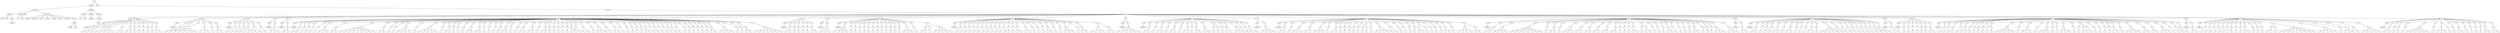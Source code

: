 digraph Tree {
	"t0" [label = "TEI"];
	"t1" [label = "teiHeader"];
	"t2" [label = "fileDesc"];
	"t3" [label = "titleStmt"];
	"t4" [label = "title"];
	"t5" [label = "title"];
	"t6" [label = "author"];
	"t7" [label = "surname"];
	"t8" [label = "publicationStmt"];
	"t9" [label = "p"];
	"t10" [label = "idno"];
	"t11" [label = "sourceDesc"];
	"t12" [label = "genre"];
	"t13" [label = "inspiration"];
	"t14" [label = "type"];
	"t15" [label = "structure"];
	"t16" [label = "periode"];
	"t17" [label = "taille"];
	"t18" [label = "permalien"];
	"t19" [label = "sources"];
	"t20" [label = "source"];
	"t21" [label = "author"];
	"t22" [label = "text"];
	"t23" [label = "profileDesc"];
	"t24" [label = "creation"];
	"t25" [label = "date"];
	"t26" [label = "date"];
	"t27" [label = "langUsage"];
	"t28" [label = "language"];
	"t29" [label = "textClass"];
	"t30" [label = "keywords"];
	"t31" [label = "term"];
	"t32" [label = "text"];
	"t33" [label = "body"];
	"t34" [label = "div1"];
	"t35" [label = "head"];
	"t36" [label = "div2"];
	"t37" [label = "head"];
	"t38" [label = "listPerson"];
	"t39" [label = "sp"];
	"t40" [label = "p"];
	"t41" [label = "s"];
	"t42" [label = "sp"];
	"t43" [label = "p"];
	"t44" [label = "s"];
	"t45" [label = "s"];
	"t46" [label = "sp"];
	"t47" [label = "p"];
	"t48" [label = "s"];
	"t49" [label = "sp"];
	"t50" [label = "p"];
	"t51" [label = "s"];
	"t52" [label = "s"];
	"t53" [label = "s"];
	"t54" [label = "s"];
	"t55" [label = "sp"];
	"t56" [label = "p"];
	"t57" [label = "s"];
	"t58" [label = "s"];
	"t59" [label = "sp"];
	"t60" [label = "p"];
	"t61" [label = "s"];
	"t62" [label = "s"];
	"t63" [label = "sp"];
	"t64" [label = "p"];
	"t65" [label = "s"];
	"t66" [label = "sp"];
	"t67" [label = "p"];
	"t68" [label = "s"];
	"t69" [label = "sp"];
	"t70" [label = "p"];
	"t71" [label = "s"];
	"t72" [label = "sp"];
	"t73" [label = "p"];
	"t74" [label = "s"];
	"t75" [label = "sp"];
	"t76" [label = "p"];
	"t77" [label = "s"];
	"t78" [label = "sp"];
	"t79" [label = "p"];
	"t80" [label = "s"];
	"t81" [label = "s"];
	"t82" [label = "div2"];
	"t83" [label = "head"];
	"t84" [label = "listPerson"];
	"t85" [label = "sp"];
	"t86" [label = "p"];
	"t87" [label = "s"];
	"t88" [label = "sp"];
	"t89" [label = "p"];
	"t90" [label = "s"];
	"t91" [label = "sp"];
	"t92" [label = "p"];
	"t93" [label = "s"];
	"t94" [label = "s"];
	"t95" [label = "s"];
	"t96" [label = "s"];
	"t97" [label = "s"];
	"t98" [label = "s"];
	"t99" [label = "sp"];
	"t100" [label = "p"];
	"t101" [label = "s"];
	"t102" [label = "s"];
	"t103" [label = "s"];
	"t104" [label = "sp"];
	"t105" [label = "p"];
	"t106" [label = "s"];
	"t107" [label = "sp"];
	"t108" [label = "p"];
	"t109" [label = "s"];
	"t110" [label = "s"];
	"t111" [label = "div2"];
	"t112" [label = "head"];
	"t113" [label = "listPerson"];
	"t114" [label = "sp"];
	"t115" [label = "p"];
	"t116" [label = "s"];
	"t117" [label = "sp"];
	"t118" [label = "p"];
	"t119" [label = "s"];
	"t120" [label = "sp"];
	"t121" [label = "p"];
	"t122" [label = "s"];
	"t123" [label = "sp"];
	"t124" [label = "p"];
	"t125" [label = "s"];
	"t126" [label = "s"];
	"t127" [label = "s"];
	"t128" [label = "s"];
	"t129" [label = "s"];
	"t130" [label = "sp"];
	"t131" [label = "p"];
	"t132" [label = "s"];
	"t133" [label = "sp"];
	"t134" [label = "p"];
	"t135" [label = "s"];
	"t136" [label = "div2"];
	"t137" [label = "head"];
	"t138" [label = "listPerson"];
	"t139" [label = "sp"];
	"t140" [label = "p"];
	"t141" [label = "s"];
	"t142" [label = "s"];
	"t143" [label = "s"];
	"t144" [label = "div2"];
	"t145" [label = "head"];
	"t146" [label = "listPerson"];
	"t147" [label = "sp"];
	"t148" [label = "p"];
	"t149" [label = "s"];
	"t150" [label = "s"];
	"t151" [label = "div2"];
	"t152" [label = "head"];
	"t153" [label = "listPerson"];
	"t154" [label = "sp"];
	"t155" [label = "p"];
	"t156" [label = "s"];
	"t157" [label = "s"];
	"t158" [label = "sp"];
	"t159" [label = "p"];
	"t160" [label = "s"];
	"t161" [label = "sp"];
	"t162" [label = "p"];
	"t163" [label = "s"];
	"t164" [label = "sp"];
	"t165" [label = "p"];
	"t166" [label = "s"];
	"t167" [label = "sp"];
	"t168" [label = "p"];
	"t169" [label = "s"];
	"t170" [label = "sp"];
	"t171" [label = "p"];
	"t172" [label = "s"];
	"t173" [label = "s"];
	"t174" [label = "s"];
	"t175" [label = "sp"];
	"t176" [label = "p"];
	"t177" [label = "s"];
	"t178" [label = "s"];
	"t179" [label = "sp"];
	"t180" [label = "p"];
	"t181" [label = "s"];
	"t182" [label = "s"];
	"t183" [label = "s"];
	"t184" [label = "s"];
	"t185" [label = "s"];
	"t186" [label = "s"];
	"t187" [label = "s"];
	"t188" [label = "s"];
	"t189" [label = "s"];
	"t190" [label = "sp"];
	"t191" [label = "p"];
	"t192" [label = "s"];
	"t193" [label = "s"];
	"t194" [label = "sp"];
	"t195" [label = "p"];
	"t196" [label = "s"];
	"t197" [label = "sp"];
	"t198" [label = "p"];
	"t199" [label = "s"];
	"t200" [label = "sp"];
	"t201" [label = "p"];
	"t202" [label = "s"];
	"t203" [label = "s"];
	"t204" [label = "s"];
	"t205" [label = "s"];
	"t206" [label = "sp"];
	"t207" [label = "p"];
	"t208" [label = "s"];
	"t209" [label = "sp"];
	"t210" [label = "p"];
	"t211" [label = "s"];
	"t212" [label = "s"];
	"t213" [label = "s"];
	"t214" [label = "s"];
	"t215" [label = "s"];
	"t216" [label = "sp"];
	"t217" [label = "p"];
	"t218" [label = "s"];
	"t219" [label = "sp"];
	"t220" [label = "p"];
	"t221" [label = "s"];
	"t222" [label = "s"];
	"t223" [label = "sp"];
	"t224" [label = "p"];
	"t225" [label = "s"];
	"t226" [label = "sp"];
	"t227" [label = "p"];
	"t228" [label = "s"];
	"t229" [label = "sp"];
	"t230" [label = "p"];
	"t231" [label = "s"];
	"t232" [label = "sp"];
	"t233" [label = "p"];
	"t234" [label = "s"];
	"t235" [label = "s"];
	"t236" [label = "sp"];
	"t237" [label = "p"];
	"t238" [label = "s"];
	"t239" [label = "s"];
	"t240" [label = "sp"];
	"t241" [label = "p"];
	"t242" [label = "s"];
	"t243" [label = "sp"];
	"t244" [label = "p"];
	"t245" [label = "s"];
	"t246" [label = "sp"];
	"t247" [label = "p"];
	"t248" [label = "s"];
	"t249" [label = "sp"];
	"t250" [label = "p"];
	"t251" [label = "s"];
	"t252" [label = "sp"];
	"t253" [label = "p"];
	"t254" [label = "s"];
	"t255" [label = "s"];
	"t256" [label = "sp"];
	"t257" [label = "p"];
	"t258" [label = "s"];
	"t259" [label = "sp"];
	"t260" [label = "p"];
	"t261" [label = "s"];
	"t262" [label = "sp"];
	"t263" [label = "p"];
	"t264" [label = "s"];
	"t265" [label = "s"];
	"t266" [label = "sp"];
	"t267" [label = "p"];
	"t268" [label = "s"];
	"t269" [label = "s"];
	"t270" [label = "sp"];
	"t271" [label = "p"];
	"t272" [label = "s"];
	"t273" [label = "sp"];
	"t274" [label = "p"];
	"t275" [label = "s"];
	"t276" [label = "s"];
	"t277" [label = "sp"];
	"t278" [label = "p"];
	"t279" [label = "s"];
	"t280" [label = "sp"];
	"t281" [label = "p"];
	"t282" [label = "s"];
	"t283" [label = "sp"];
	"t284" [label = "p"];
	"t285" [label = "s"];
	"t286" [label = "sp"];
	"t287" [label = "p"];
	"t288" [label = "s"];
	"t289" [label = "sp"];
	"t290" [label = "p"];
	"t291" [label = "s"];
	"t292" [label = "sp"];
	"t293" [label = "p"];
	"t294" [label = "s"];
	"t295" [label = "s"];
	"t296" [label = "s"];
	"t297" [label = "sp"];
	"t298" [label = "p"];
	"t299" [label = "s"];
	"t300" [label = "sp"];
	"t301" [label = "p"];
	"t302" [label = "s"];
	"t303" [label = "sp"];
	"t304" [label = "p"];
	"t305" [label = "s"];
	"t306" [label = "sp"];
	"t307" [label = "p"];
	"t308" [label = "s"];
	"t309" [label = "s"];
	"t310" [label = "s"];
	"t311" [label = "sp"];
	"t312" [label = "p"];
	"t313" [label = "s"];
	"t314" [label = "sp"];
	"t315" [label = "p"];
	"t316" [label = "s"];
	"t317" [label = "s"];
	"t318" [label = "sp"];
	"t319" [label = "p"];
	"t320" [label = "s"];
	"t321" [label = "sp"];
	"t322" [label = "p"];
	"t323" [label = "s"];
	"t324" [label = "sp"];
	"t325" [label = "p"];
	"t326" [label = "s"];
	"t327" [label = "sp"];
	"t328" [label = "p"];
	"t329" [label = "s"];
	"t330" [label = "sp"];
	"t331" [label = "p"];
	"t332" [label = "s"];
	"t333" [label = "sp"];
	"t334" [label = "p"];
	"t335" [label = "s"];
	"t336" [label = "s"];
	"t337" [label = "sp"];
	"t338" [label = "p"];
	"t339" [label = "s"];
	"t340" [label = "sp"];
	"t341" [label = "p"];
	"t342" [label = "s"];
	"t343" [label = "sp"];
	"t344" [label = "p"];
	"t345" [label = "s"];
	"t346" [label = "sp"];
	"t347" [label = "p"];
	"t348" [label = "s"];
	"t349" [label = "sp"];
	"t350" [label = "p"];
	"t351" [label = "s"];
	"t352" [label = "sp"];
	"t353" [label = "p"];
	"t354" [label = "s"];
	"t355" [label = "sp"];
	"t356" [label = "p"];
	"t357" [label = "s"];
	"t358" [label = "sp"];
	"t359" [label = "p"];
	"t360" [label = "s"];
	"t361" [label = "sp"];
	"t362" [label = "p"];
	"t363" [label = "s"];
	"t364" [label = "sp"];
	"t365" [label = "p"];
	"t366" [label = "s"];
	"t367" [label = "sp"];
	"t368" [label = "p"];
	"t369" [label = "s"];
	"t370" [label = "sp"];
	"t371" [label = "p"];
	"t372" [label = "s"];
	"t373" [label = "sp"];
	"t374" [label = "p"];
	"t375" [label = "s"];
	"t376" [label = "sp"];
	"t377" [label = "p"];
	"t378" [label = "s"];
	"t379" [label = "s"];
	"t380" [label = "sp"];
	"t381" [label = "p"];
	"t382" [label = "s"];
	"t383" [label = "s"];
	"t384" [label = "s"];
	"t385" [label = "s"];
	"t386" [label = "sp"];
	"t387" [label = "p"];
	"t388" [label = "s"];
	"t389" [label = "sp"];
	"t390" [label = "p"];
	"t391" [label = "s"];
	"t392" [label = "sp"];
	"t393" [label = "p"];
	"t394" [label = "s"];
	"t395" [label = "s"];
	"t396" [label = "sp"];
	"t397" [label = "p"];
	"t398" [label = "s"];
	"t399" [label = "s"];
	"t400" [label = "s"];
	"t401" [label = "s"];
	"t402" [label = "s"];
	"t403" [label = "s"];
	"t404" [label = "s"];
	"t405" [label = "div2"];
	"t406" [label = "head"];
	"t407" [label = "listPerson"];
	"t408" [label = "sp"];
	"t409" [label = "p"];
	"t410" [label = "s"];
	"t411" [label = "s"];
	"t412" [label = "sp"];
	"t413" [label = "p"];
	"t414" [label = "s"];
	"t415" [label = "sp"];
	"t416" [label = "p"];
	"t417" [label = "s"];
	"t418" [label = "sp"];
	"t419" [label = "p"];
	"t420" [label = "s"];
	"t421" [label = "sp"];
	"t422" [label = "p"];
	"t423" [label = "s"];
	"t424" [label = "sp"];
	"t425" [label = "p"];
	"t426" [label = "s"];
	"t427" [label = "s"];
	"t428" [label = "div2"];
	"t429" [label = "head"];
	"t430" [label = "listPerson"];
	"t431" [label = "sp"];
	"t432" [label = "p"];
	"t433" [label = "s"];
	"t434" [label = "s"];
	"t435" [label = "s"];
	"t436" [label = "div2"];
	"t437" [label = "head"];
	"t438" [label = "listPerson"];
	"t439" [label = "sp"];
	"t440" [label = "p"];
	"t441" [label = "s"];
	"t442" [label = "s"];
	"t443" [label = "s"];
	"t444" [label = "s"];
	"t445" [label = "sp"];
	"t446" [label = "p"];
	"t447" [label = "s"];
	"t448" [label = "sp"];
	"t449" [label = "p"];
	"t450" [label = "s"];
	"t451" [label = "sp"];
	"t452" [label = "p"];
	"t453" [label = "s"];
	"t454" [label = "sp"];
	"t455" [label = "p"];
	"t456" [label = "s"];
	"t457" [label = "sp"];
	"t458" [label = "p"];
	"t459" [label = "s"];
	"t460" [label = "sp"];
	"t461" [label = "p"];
	"t462" [label = "s"];
	"t463" [label = "sp"];
	"t464" [label = "p"];
	"t465" [label = "s"];
	"t466" [label = "sp"];
	"t467" [label = "p"];
	"t468" [label = "s"];
	"t469" [label = "sp"];
	"t470" [label = "p"];
	"t471" [label = "s"];
	"t472" [label = "sp"];
	"t473" [label = "p"];
	"t474" [label = "s"];
	"t475" [label = "sp"];
	"t476" [label = "p"];
	"t477" [label = "s"];
	"t478" [label = "sp"];
	"t479" [label = "p"];
	"t480" [label = "s"];
	"t481" [label = "sp"];
	"t482" [label = "p"];
	"t483" [label = "s"];
	"t484" [label = "s"];
	"t485" [label = "s"];
	"t486" [label = "sp"];
	"t487" [label = "p"];
	"t488" [label = "s"];
	"t489" [label = "sp"];
	"t490" [label = "p"];
	"t491" [label = "s"];
	"t492" [label = "s"];
	"t493" [label = "p"];
	"t494" [label = "s"];
	"t495" [label = "p"];
	"t496" [label = "s"];
	"t497" [label = "s"];
	"t498" [label = "s"];
	"t499" [label = "s"];
	"t500" [label = "s"];
	"t501" [label = "div2"];
	"t502" [label = "head"];
	"t503" [label = "listPerson"];
	"t504" [label = "sp"];
	"t505" [label = "p"];
	"t506" [label = "s"];
	"t507" [label = "sp"];
	"t508" [label = "p"];
	"t509" [label = "s"];
	"t510" [label = "sp"];
	"t511" [label = "p"];
	"t512" [label = "s"];
	"t513" [label = "sp"];
	"t514" [label = "p"];
	"t515" [label = "s"];
	"t516" [label = "sp"];
	"t517" [label = "p"];
	"t518" [label = "s"];
	"t519" [label = "sp"];
	"t520" [label = "p"];
	"t521" [label = "s"];
	"t522" [label = "sp"];
	"t523" [label = "p"];
	"t524" [label = "s"];
	"t525" [label = "sp"];
	"t526" [label = "p"];
	"t527" [label = "s"];
	"t528" [label = "sp"];
	"t529" [label = "p"];
	"t530" [label = "s"];
	"t531" [label = "sp"];
	"t532" [label = "p"];
	"t533" [label = "s"];
	"t534" [label = "sp"];
	"t535" [label = "p"];
	"t536" [label = "s"];
	"t537" [label = "sp"];
	"t538" [label = "p"];
	"t539" [label = "s"];
	"t540" [label = "s"];
	"t541" [label = "sp"];
	"t542" [label = "p"];
	"t543" [label = "s"];
	"t544" [label = "sp"];
	"t545" [label = "p"];
	"t546" [label = "s"];
	"t547" [label = "s"];
	"t548" [label = "sp"];
	"t549" [label = "p"];
	"t550" [label = "s"];
	"t551" [label = "s"];
	"t552" [label = "sp"];
	"t553" [label = "p"];
	"t554" [label = "s"];
	"t555" [label = "sp"];
	"t556" [label = "p"];
	"t557" [label = "s"];
	"t558" [label = "sp"];
	"t559" [label = "p"];
	"t560" [label = "s"];
	"t561" [label = "sp"];
	"t562" [label = "p"];
	"t563" [label = "s"];
	"t564" [label = "s"];
	"t565" [label = "sp"];
	"t566" [label = "p"];
	"t567" [label = "s"];
	"t568" [label = "sp"];
	"t569" [label = "p"];
	"t570" [label = "s"];
	"t571" [label = "sp"];
	"t572" [label = "p"];
	"t573" [label = "s"];
	"t574" [label = "s"];
	"t575" [label = "s"];
	"t576" [label = "sp"];
	"t577" [label = "p"];
	"t578" [label = "s"];
	"t579" [label = "sp"];
	"t580" [label = "p"];
	"t581" [label = "s"];
	"t582" [label = "s"];
	"t583" [label = "sp"];
	"t584" [label = "p"];
	"t585" [label = "s"];
	"t586" [label = "s"];
	"t587" [label = "s"];
	"t588" [label = "s"];
	"t589" [label = "p"];
	"t590" [label = "s"];
	"t591" [label = "s"];
	"t592" [label = "div2"];
	"t593" [label = "head"];
	"t594" [label = "listPerson"];
	"t595" [label = "sp"];
	"t596" [label = "p"];
	"t597" [label = "s"];
	"t598" [label = "s"];
	"t599" [label = "s"];
	"t600" [label = "s"];
	"t601" [label = "s"];
	"t602" [label = "s"];
	"t603" [label = "div2"];
	"t604" [label = "head"];
	"t605" [label = "listPerson"];
	"t606" [label = "sp"];
	"t607" [label = "p"];
	"t608" [label = "s"];
	"t609" [label = "s"];
	"t610" [label = "sp"];
	"t611" [label = "p"];
	"t612" [label = "s"];
	"t613" [label = "sp"];
	"t614" [label = "p"];
	"t615" [label = "s"];
	"t616" [label = "s"];
	"t617" [label = "sp"];
	"t618" [label = "p"];
	"t619" [label = "s"];
	"t620" [label = "sp"];
	"t621" [label = "p"];
	"t622" [label = "s"];
	"t623" [label = "s"];
	"t624" [label = "sp"];
	"t625" [label = "p"];
	"t626" [label = "s"];
	"t627" [label = "sp"];
	"t628" [label = "p"];
	"t629" [label = "s"];
	"t630" [label = "s"];
	"t631" [label = "sp"];
	"t632" [label = "p"];
	"t633" [label = "s"];
	"t634" [label = "sp"];
	"t635" [label = "p"];
	"t636" [label = "s"];
	"t637" [label = "s"];
	"t638" [label = "sp"];
	"t639" [label = "p"];
	"t640" [label = "s"];
	"t641" [label = "s"];
	"t642" [label = "sp"];
	"t643" [label = "p"];
	"t644" [label = "s"];
	"t645" [label = "p"];
	"t646" [label = "s"];
	"t647" [label = "sp"];
	"t648" [label = "p"];
	"t649" [label = "s"];
	"t650" [label = "sp"];
	"t651" [label = "p"];
	"t652" [label = "s"];
	"t653" [label = "s"];
	"t654" [label = "sp"];
	"t655" [label = "p"];
	"t656" [label = "s"];
	"t657" [label = "s"];
	"t658" [label = "s"];
	"t659" [label = "sp"];
	"t660" [label = "p"];
	"t661" [label = "s"];
	"t662" [label = "sp"];
	"t663" [label = "p"];
	"t664" [label = "s"];
	"t665" [label = "sp"];
	"t666" [label = "p"];
	"t667" [label = "s"];
	"t668" [label = "div2"];
	"t669" [label = "head"];
	"t670" [label = "listPerson"];
	"t671" [label = "sp"];
	"t672" [label = "p"];
	"t673" [label = "s"];
	"t674" [label = "s"];
	"t675" [label = "s"];
	"t676" [label = "s"];
	"t677" [label = "div2"];
	"t678" [label = "head"];
	"t679" [label = "listPerson"];
	"t680" [label = "sp"];
	"t681" [label = "p"];
	"t682" [label = "s"];
	"t683" [label = "s"];
	"t684" [label = "sp"];
	"t685" [label = "p"];
	"t686" [label = "s"];
	"t687" [label = "sp"];
	"t688" [label = "p"];
	"t689" [label = "s"];
	"t690" [label = "s"];
	"t691" [label = "s"];
	"t692" [label = "sp"];
	"t693" [label = "p"];
	"t694" [label = "s"];
	"t695" [label = "s"];
	"t696" [label = "sp"];
	"t697" [label = "p"];
	"t698" [label = "s"];
	"t699" [label = "s"];
	"t700" [label = "s"];
	"t701" [label = "sp"];
	"t702" [label = "p"];
	"t703" [label = "s"];
	"t704" [label = "sp"];
	"t705" [label = "p"];
	"t706" [label = "s"];
	"t707" [label = "s"];
	"t708" [label = "sp"];
	"t709" [label = "p"];
	"t710" [label = "s"];
	"t711" [label = "sp"];
	"t712" [label = "p"];
	"t713" [label = "s"];
	"t714" [label = "sp"];
	"t715" [label = "p"];
	"t716" [label = "s"];
	"t717" [label = "sp"];
	"t718" [label = "p"];
	"t719" [label = "s"];
	"t720" [label = "sp"];
	"t721" [label = "p"];
	"t722" [label = "s"];
	"t723" [label = "sp"];
	"t724" [label = "p"];
	"t725" [label = "s"];
	"t726" [label = "p"];
	"t727" [label = "s"];
	"t728" [label = "sp"];
	"t729" [label = "p"];
	"t730" [label = "s"];
	"t731" [label = "sp"];
	"t732" [label = "p"];
	"t733" [label = "s"];
	"t734" [label = "s"];
	"t735" [label = "s"];
	"t736" [label = "s"];
	"t737" [label = "s"];
	"t738" [label = "sp"];
	"t739" [label = "p"];
	"t740" [label = "s"];
	"t741" [label = "sp"];
	"t742" [label = "p"];
	"t743" [label = "s"];
	"t744" [label = "sp"];
	"t745" [label = "p"];
	"t746" [label = "s"];
	"t747" [label = "sp"];
	"t748" [label = "p"];
	"t749" [label = "s"];
	"t750" [label = "sp"];
	"t751" [label = "p"];
	"t752" [label = "s"];
	"t753" [label = "sp"];
	"t754" [label = "p"];
	"t755" [label = "s"];
	"t756" [label = "s"];
	"t757" [label = "p"];
	"t758" [label = "s"];
	"t759" [label = "sp"];
	"t760" [label = "p"];
	"t761" [label = "s"];
	"t762" [label = "sp"];
	"t763" [label = "p"];
	"t764" [label = "s"];
	"t765" [label = "sp"];
	"t766" [label = "p"];
	"t767" [label = "s"];
	"t768" [label = "sp"];
	"t769" [label = "p"];
	"t770" [label = "s"];
	"t771" [label = "s"];
	"t772" [label = "sp"];
	"t773" [label = "p"];
	"t774" [label = "s"];
	"t775" [label = "sp"];
	"t776" [label = "p"];
	"t777" [label = "s"];
	"t778" [label = "s"];
	"t779" [label = "s"];
	"t780" [label = "s"];
	"t781" [label = "p"];
	"t782" [label = "s"];
	"t783" [label = "s"];
	"t784" [label = "div2"];
	"t785" [label = "head"];
	"t786" [label = "listPerson"];
	"t787" [label = "sp"];
	"t788" [label = "p"];
	"t789" [label = "s"];
	"t790" [label = "s"];
	"t791" [label = "sp"];
	"t792" [label = "p"];
	"t793" [label = "s"];
	"t794" [label = "s"];
	"t795" [label = "s"];
	"t796" [label = "s"];
	"t797" [label = "sp"];
	"t798" [label = "p"];
	"t799" [label = "s"];
	"t800" [label = "s"];
	"t801" [label = "s"];
	"t802" [label = "s"];
	"t803" [label = "s"];
	"t804" [label = "s"];
	"t805" [label = "s"];
	"t806" [label = "s"];
	"t807" [label = "sp"];
	"t808" [label = "p"];
	"t809" [label = "s"];
	"t810" [label = "sp"];
	"t811" [label = "p"];
	"t812" [label = "s"];
	"t813" [label = "s"];
	"t814" [label = "sp"];
	"t815" [label = "p"];
	"t816" [label = "s"];
	"t817" [label = "sp"];
	"t818" [label = "p"];
	"t819" [label = "s"];
	"t820" [label = "s"];
	"t821" [label = "s"];
	"t822" [label = "sp"];
	"t823" [label = "p"];
	"t824" [label = "s"];
	"t825" [label = "s"];
	"t826" [label = "sp"];
	"t827" [label = "p"];
	"t828" [label = "s"];
	"t829" [label = "s"];
	"t830" [label = "sp"];
	"t831" [label = "p"];
	"t832" [label = "s"];
	"t833" [label = "s"];
	"t834" [label = "sp"];
	"t835" [label = "p"];
	"t836" [label = "s"];
	"t837" [label = "s"];
	"t838" [label = "sp"];
	"t839" [label = "p"];
	"t840" [label = "s"];
	"t841" [label = "s"];
	"t842" [label = "sp"];
	"t843" [label = "p"];
	"t844" [label = "s"];
	"t845" [label = "sp"];
	"t846" [label = "p"];
	"t847" [label = "s"];
	"t848" [label = "sp"];
	"t849" [label = "p"];
	"t850" [label = "s"];
	"t851" [label = "sp"];
	"t852" [label = "p"];
	"t853" [label = "s"];
	"t854" [label = "s"];
	"t855" [label = "sp"];
	"t856" [label = "p"];
	"t857" [label = "s"];
	"t858" [label = "p"];
	"t859" [label = "s"];
	"t860" [label = "s"];
	"t861" [label = "sp"];
	"t862" [label = "p"];
	"t863" [label = "s"];
	"t864" [label = "sp"];
	"t865" [label = "p"];
	"t866" [label = "s"];
	"t867" [label = "sp"];
	"t868" [label = "p"];
	"t869" [label = "s"];
	"t870" [label = "sp"];
	"t871" [label = "p"];
	"t872" [label = "s"];
	"t873" [label = "s"];
	"t874" [label = "sp"];
	"t875" [label = "p"];
	"t876" [label = "s"];
	"t877" [label = "sp"];
	"t878" [label = "p"];
	"t879" [label = "s"];
	"t880" [label = "sp"];
	"t881" [label = "p"];
	"t882" [label = "s"];
	"t883" [label = "sp"];
	"t884" [label = "p"];
	"t885" [label = "s"];
	"t886" [label = "sp"];
	"t887" [label = "p"];
	"t888" [label = "s"];
	"t889" [label = "s"];
	"t890" [label = "sp"];
	"t891" [label = "p"];
	"t892" [label = "s"];
	"t893" [label = "sp"];
	"t894" [label = "p"];
	"t895" [label = "s"];
	"t896" [label = "sp"];
	"t897" [label = "p"];
	"t898" [label = "s"];
	"t899" [label = "sp"];
	"t900" [label = "p"];
	"t901" [label = "s"];
	"t902" [label = "s"];
	"t903" [label = "s"];
	"t904" [label = "sp"];
	"t905" [label = "p"];
	"t906" [label = "s"];
	"t907" [label = "s"];
	"t908" [label = "s"];
	"t909" [label = "div2"];
	"t910" [label = "head"];
	"t911" [label = "listPerson"];
	"t912" [label = "sp"];
	"t913" [label = "p"];
	"t914" [label = "s"];
	"t915" [label = "s"];
	"t916" [label = "div2"];
	"t917" [label = "head"];
	"t918" [label = "listPerson"];
	"t919" [label = "sp"];
	"t920" [label = "p"];
	"t921" [label = "s"];
	"t922" [label = "s"];
	"t923" [label = "sp"];
	"t924" [label = "p"];
	"t925" [label = "s"];
	"t926" [label = "sp"];
	"t927" [label = "p"];
	"t928" [label = "s"];
	"t929" [label = "sp"];
	"t930" [label = "p"];
	"t931" [label = "s"];
	"t932" [label = "sp"];
	"t933" [label = "p"];
	"t934" [label = "s"];
	"t935" [label = "s"];
	"t936" [label = "sp"];
	"t937" [label = "p"];
	"t938" [label = "s"];
	"t939" [label = "sp"];
	"t940" [label = "p"];
	"t941" [label = "s"];
	"t942" [label = "s"];
	"t943" [label = "sp"];
	"t944" [label = "p"];
	"t945" [label = "s"];
	"t946" [label = "sp"];
	"t947" [label = "p"];
	"t948" [label = "s"];
	"t949" [label = "sp"];
	"t950" [label = "p"];
	"t951" [label = "s"];
	"t952" [label = "sp"];
	"t953" [label = "p"];
	"t954" [label = "s"];
	"t955" [label = "s"];
	"t956" [label = "sp"];
	"t957" [label = "p"];
	"t958" [label = "s"];
	"t959" [label = "sp"];
	"t960" [label = "p"];
	"t961" [label = "s"];
	"t962" [label = "s"];
	"t963" [label = "s"];
	"t964" [label = "s"];
	"t965" [label = "s"];
	"t966" [label = "s"];
	"t967" [label = "sp"];
	"t968" [label = "p"];
	"t969" [label = "s"];
	"t970" [label = "sp"];
	"t971" [label = "p"];
	"t972" [label = "s"];
	"t973" [label = "sp"];
	"t974" [label = "p"];
	"t975" [label = "s"];
	"t976" [label = "sp"];
	"t977" [label = "p"];
	"t978" [label = "s"];
	"t979" [label = "sp"];
	"t980" [label = "p"];
	"t981" [label = "s"];
	"t982" [label = "sp"];
	"t983" [label = "p"];
	"t984" [label = "s"];
	"t985" [label = "sp"];
	"t986" [label = "p"];
	"t987" [label = "s"];
	"t988" [label = "sp"];
	"t989" [label = "p"];
	"t990" [label = "s"];
	"t991" [label = "sp"];
	"t992" [label = "p"];
	"t993" [label = "s"];
	"t994" [label = "s"];
	"t995" [label = "sp"];
	"t996" [label = "p"];
	"t997" [label = "s"];
	"t998" [label = "div2"];
	"t999" [label = "head"];
	"t1000" [label = "listPerson"];
	"t1001" [label = "sp"];
	"t1002" [label = "p"];
	"t1003" [label = "s"];
	"t1004" [label = "s"];
	"t1005" [label = "div2"];
	"t1006" [label = "head"];
	"t1007" [label = "listPerson"];
	"t1008" [label = "sp"];
	"t1009" [label = "p"];
	"t1010" [label = "s"];
	"t1011" [label = "sp"];
	"t1012" [label = "p"];
	"t1013" [label = "s"];
	"t1014" [label = "sp"];
	"t1015" [label = "p"];
	"t1016" [label = "s"];
	"t1017" [label = "sp"];
	"t1018" [label = "p"];
	"t1019" [label = "s"];
	"t1020" [label = "sp"];
	"t1021" [label = "p"];
	"t1022" [label = "s"];
	"t1023" [label = "sp"];
	"t1024" [label = "p"];
	"t1025" [label = "s"];
	"t1026" [label = "sp"];
	"t1027" [label = "p"];
	"t1028" [label = "s"];
	"t1029" [label = "s"];
	"t1030" [label = "div2"];
	"t1031" [label = "head"];
	"t1032" [label = "listPerson"];
	"t1033" [label = "sp"];
	"t1034" [label = "p"];
	"t1035" [label = "s"];
	"t1036" [label = "sp"];
	"t1037" [label = "p"];
	"t1038" [label = "s"];
	"t1039" [label = "sp"];
	"t1040" [label = "p"];
	"t1041" [label = "s"];
	"t1042" [label = "s"];
	"t1043" [label = "sp"];
	"t1044" [label = "p"];
	"t1045" [label = "s"];
	"t1046" [label = "sp"];
	"t1047" [label = "p"];
	"t1048" [label = "s"];
	"t1049" [label = "s"];
	"t1050" [label = "sp"];
	"t1051" [label = "p"];
	"t1052" [label = "s"];
	"t1053" [label = "sp"];
	"t1054" [label = "p"];
	"t1055" [label = "s"];
	"t1056" [label = "sp"];
	"t1057" [label = "p"];
	"t1058" [label = "s"];
	"t1059" [label = "sp"];
	"t1060" [label = "p"];
	"t1061" [label = "s"];
	"t1062" [label = "sp"];
	"t1063" [label = "p"];
	"t1064" [label = "s"];
	"t1065" [label = "p"];
	"t1066" [label = "s"];
	"t1067" [label = "sp"];
	"t1068" [label = "p"];
	"t1069" [label = "s"];
	"t1070" [label = "s"];
	"t1071" [label = "s"];
	"t1072" [label = "s"];
	"t1073" [label = "s"];
	"t1074" [label = "sp"];
	"t1075" [label = "p"];
	"t1076" [label = "s"];
	"t1077" [label = "sp"];
	"t1078" [label = "p"];
	"t1079" [label = "s"];
	"t1080" [label = "s"];
	"t1081" [label = "s"];
	"t1082" [label = "sp"];
	"t1083" [label = "p"];
	"t1084" [label = "s"];
	"t1085" [label = "sp"];
	"t1086" [label = "p"];
	"t1087" [label = "s"];
	"t1088" [label = "s"];
	"t1089" [label = "s"];
	"t1090" [label = "sp"];
	"t1091" [label = "p"];
	"t1092" [label = "s"];
	"t1093" [label = "sp"];
	"t1094" [label = "p"];
	"t1095" [label = "s"];
	"t1096" [label = "sp"];
	"t1097" [label = "p"];
	"t1098" [label = "s"];
	"t1099" [label = "s"];
	"t1100" [label = "s"];
	"t1101" [label = "sp"];
	"t1102" [label = "p"];
	"t1103" [label = "s"];
	"t1104" [label = "sp"];
	"t1105" [label = "p"];
	"t1106" [label = "s"];
	"t1107" [label = "p"];
	"t1108" [label = "s"];
	"t1109" [label = "s"];
	"t1110" [label = "p"];
	"t1111" [label = "s"];
	"t1112" [label = "sp"];
	"t1113" [label = "p"];
	"t1114" [label = "s"];
	"t1115" [label = "sp"];
	"t1116" [label = "p"];
	"t1117" [label = "s"];
	"t1118" [label = "sp"];
	"t1119" [label = "p"];
	"t1120" [label = "s"];
	"t1121" [label = "sp"];
	"t1122" [label = "p"];
	"t1123" [label = "s"];
	"t1124" [label = "sp"];
	"t1125" [label = "p"];
	"t1126" [label = "s"];
	"t1127" [label = "s"];
	"t1128" [label = "sp"];
	"t1129" [label = "p"];
	"t1130" [label = "s"];
	"t1131" [label = "sp"];
	"t1132" [label = "p"];
	"t1133" [label = "s"];
	"t1134" [label = "s"];
	"t1135" [label = "s"];
	"t1136" [label = "s"];
	"t1137" [label = "sp"];
	"t1138" [label = "p"];
	"t1139" [label = "s"];
	"t1140" [label = "s"];
	"t1141" [label = "sp"];
	"t1142" [label = "p"];
	"t1143" [label = "s"];
	"t1144" [label = "s"];
	"t1145" [label = "sp"];
	"t1146" [label = "p"];
	"t1147" [label = "s"];
	"t1148" [label = "s"];
	"t1149" [label = "s"];
	"t1150" [label = "sp"];
	"t1151" [label = "p"];
	"t1152" [label = "s"];
	"t1153" [label = "sp"];
	"t1154" [label = "p"];
	"t1155" [label = "s"];
	"t1156" [label = "s"];
	"t1157" [label = "sp"];
	"t1158" [label = "p"];
	"t1159" [label = "s"];
	"t1160" [label = "div2"];
	"t1161" [label = "head"];
	"t1162" [label = "listPerson"];
	"t1163" [label = "sp"];
	"t1164" [label = "p"];
	"t1165" [label = "s"];
	"t1166" [label = "s"];
	"t1167" [label = "div2"];
	"t1168" [label = "head"];
	"t1169" [label = "listPerson"];
	"t1170" [label = "sp"];
	"t1171" [label = "p"];
	"t1172" [label = "s"];
	"t1173" [label = "sp"];
	"t1174" [label = "p"];
	"t1175" [label = "s"];
	"t1176" [label = "sp"];
	"t1177" [label = "p"];
	"t1178" [label = "s"];
	"t1179" [label = "sp"];
	"t1180" [label = "p"];
	"t1181" [label = "s"];
	"t1182" [label = "sp"];
	"t1183" [label = "p"];
	"t1184" [label = "s"];
	"t1185" [label = "sp"];
	"t1186" [label = "p"];
	"t1187" [label = "s"];
	"t1188" [label = "sp"];
	"t1189" [label = "p"];
	"t1190" [label = "s"];
	"t1191" [label = "s"];
	"t1192" [label = "sp"];
	"t1193" [label = "p"];
	"t1194" [label = "s"];
	"t1195" [label = "sp"];
	"t1196" [label = "p"];
	"t1197" [label = "s"];
	"t1198" [label = "sp"];
	"t1199" [label = "p"];
	"t1200" [label = "s"];
	"t1201" [label = "s"];
	"t1202" [label = "sp"];
	"t1203" [label = "p"];
	"t1204" [label = "s"];
	"t1205" [label = "sp"];
	"t1206" [label = "p"];
	"t1207" [label = "s"];
	"t1208" [label = "sp"];
	"t1209" [label = "p"];
	"t1210" [label = "s"];
	"t1211" [label = "sp"];
	"t1212" [label = "p"];
	"t1213" [label = "s"];
	"t1214" [label = "s"];
	"t1215" [label = "p"];
	"t1216" [label = "s"];
	"t1217" [label = "p"];
	"t1218" [label = "s"];
	"t1219" [label = "s"];
	"t1220" [label = "s"];
	"t1221" [label = "s"];
	"t1222" [label = "s"];
	"t1223" [label = "s"];
	"t1224" [label = "s"];
	"t1225" [label = "s"];
	"t1226" [label = "s"];
	"t1227" [label = "sp"];
	"t1228" [label = "p"];
	"t1229" [label = "s"];
	"t1230" [label = "s"];
	"t1231" [label = "s"];
	"t1232" [label = "s"];
	"t1233" [label = "s"];
	"t1234" [label = "sp"];
	"t1235" [label = "p"];
	"t1236" [label = "s"];
	"t1237" [label = "sp"];
	"t1238" [label = "p"];
	"t1239" [label = "s"];
	"t1240" [label = "s"];
	"t1241" [label = "s"];
	"t1242" [label = "sp"];
	"t1243" [label = "p"];
	"t1244" [label = "s"];
	"t1245" [label = "sp"];
	"t1246" [label = "p"];
	"t1247" [label = "s"];
	"t1248" [label = "s"];
	"t1249" [label = "s"];
	"t1250" [label = "s"];
	"t1251" [label = "s"];
	"t1252" [label = "div2"];
	"t1253" [label = "head"];
	"t1254" [label = "listPerson"];
	"t1255" [label = "sp"];
	"t1256" [label = "p"];
	"t1257" [label = "s"];
	"t1258" [label = "s"];
	"t1259" [label = "sp"];
	"t1260" [label = "p"];
	"t1261" [label = "s"];
	"t1262" [label = "sp"];
	"t1263" [label = "p"];
	"t1264" [label = "s"];
	"t1265" [label = "sp"];
	"t1266" [label = "p"];
	"t1267" [label = "s"];
	"t1268" [label = "sp"];
	"t1269" [label = "p"];
	"t1270" [label = "s"];
	"t1271" [label = "s"];
	"t1272" [label = "s"];
	"t1273" [label = "s"];
	"t1274" [label = "s"];
	"t1275" [label = "s"];
	"t1276" [label = "sp"];
	"t1277" [label = "p"];
	"t1278" [label = "s"];
	"t1279" [label = "sp"];
	"t1280" [label = "p"];
	"t1281" [label = "s"];
	"t1282" [label = "s"];
	"t1283" [label = "s"];
	"t1284" [label = "p"];
	"t1285" [label = "s"];
	"t1286" [label = "sp"];
	"t1287" [label = "p"];
	"t1288" [label = "s"];
	"t1289" [label = "sp"];
	"t1290" [label = "p"];
	"t1291" [label = "s"];
	"t1292" [label = "s"];
	"t1293" [label = "sp"];
	"t1294" [label = "p"];
	"t1295" [label = "s"];
	"t1296" [label = "sp"];
	"t1297" [label = "p"];
	"t1298" [label = "s"];
	"t1299" [label = "sp"];
	"t1300" [label = "p"];
	"t1301" [label = "s"];
	"t1302" [label = "sp"];
	"t1303" [label = "p"];
	"t1304" [label = "s"];
	"t1305" [label = "sp"];
	"t1306" [label = "p"];
	"t1307" [label = "s"];
	"t1308" [label = "s"];
	"t1309" [label = "sp"];
	"t1310" [label = "p"];
	"t1311" [label = "s"];
	"t1312" [label = "s"];
	"t0" -> "t1";
	"t1" -> "t2";
	"t2" -> "t3";
	"t3" -> "t4";
	"t3" -> "t5";
	"t3" -> "t6";
	"t6" -> "t7";
	"t2" -> "t8";
	"t8" -> "t9";
	"t8" -> "t10";
	"t2" -> "t11";
	"t11" -> "t12";
	"t11" -> "t13";
	"t11" -> "t14";
	"t11" -> "t15";
	"t11" -> "t16";
	"t11" -> "t17";
	"t11" -> "t18";
	"t11" -> "t19";
	"t19" -> "t20";
	"t20" -> "t21";
	"t20" -> "t22";
	"t1" -> "t23";
	"t23" -> "t24";
	"t24" -> "t25";
	"t24" -> "t26";
	"t23" -> "t27";
	"t27" -> "t28";
	"t23" -> "t29";
	"t29" -> "t30";
	"t30" -> "t31";
	"t0" -> "t32";
	"t32" -> "t33";
	"t33" -> "t34";
	"t34" -> "t35";
	"t34" -> "t36";
	"t36" -> "t37";
	"t37" -> "t38";
	"t36" -> "t39";
	"t39" -> "t40";
	"t40" -> "t41";
	"t36" -> "t42";
	"t42" -> "t43";
	"t43" -> "t44";
	"t43" -> "t45";
	"t36" -> "t46";
	"t46" -> "t47";
	"t47" -> "t48";
	"t36" -> "t49";
	"t49" -> "t50";
	"t50" -> "t51";
	"t50" -> "t52";
	"t50" -> "t53";
	"t50" -> "t54";
	"t36" -> "t55";
	"t55" -> "t56";
	"t56" -> "t57";
	"t56" -> "t58";
	"t36" -> "t59";
	"t59" -> "t60";
	"t60" -> "t61";
	"t60" -> "t62";
	"t36" -> "t63";
	"t63" -> "t64";
	"t64" -> "t65";
	"t36" -> "t66";
	"t66" -> "t67";
	"t67" -> "t68";
	"t36" -> "t69";
	"t69" -> "t70";
	"t70" -> "t71";
	"t36" -> "t72";
	"t72" -> "t73";
	"t73" -> "t74";
	"t36" -> "t75";
	"t75" -> "t76";
	"t76" -> "t77";
	"t36" -> "t78";
	"t78" -> "t79";
	"t79" -> "t80";
	"t79" -> "t81";
	"t34" -> "t82";
	"t82" -> "t83";
	"t83" -> "t84";
	"t82" -> "t85";
	"t85" -> "t86";
	"t86" -> "t87";
	"t82" -> "t88";
	"t88" -> "t89";
	"t89" -> "t90";
	"t82" -> "t91";
	"t91" -> "t92";
	"t92" -> "t93";
	"t92" -> "t94";
	"t92" -> "t95";
	"t92" -> "t96";
	"t92" -> "t97";
	"t92" -> "t98";
	"t82" -> "t99";
	"t99" -> "t100";
	"t100" -> "t101";
	"t100" -> "t102";
	"t100" -> "t103";
	"t82" -> "t104";
	"t104" -> "t105";
	"t105" -> "t106";
	"t82" -> "t107";
	"t107" -> "t108";
	"t108" -> "t109";
	"t108" -> "t110";
	"t34" -> "t111";
	"t111" -> "t112";
	"t112" -> "t113";
	"t111" -> "t114";
	"t114" -> "t115";
	"t115" -> "t116";
	"t111" -> "t117";
	"t117" -> "t118";
	"t118" -> "t119";
	"t111" -> "t120";
	"t120" -> "t121";
	"t121" -> "t122";
	"t111" -> "t123";
	"t123" -> "t124";
	"t124" -> "t125";
	"t124" -> "t126";
	"t124" -> "t127";
	"t124" -> "t128";
	"t124" -> "t129";
	"t111" -> "t130";
	"t130" -> "t131";
	"t131" -> "t132";
	"t111" -> "t133";
	"t133" -> "t134";
	"t134" -> "t135";
	"t34" -> "t136";
	"t136" -> "t137";
	"t137" -> "t138";
	"t136" -> "t139";
	"t139" -> "t140";
	"t140" -> "t141";
	"t140" -> "t142";
	"t140" -> "t143";
	"t34" -> "t144";
	"t144" -> "t145";
	"t145" -> "t146";
	"t144" -> "t147";
	"t147" -> "t148";
	"t148" -> "t149";
	"t148" -> "t150";
	"t34" -> "t151";
	"t151" -> "t152";
	"t152" -> "t153";
	"t151" -> "t154";
	"t154" -> "t155";
	"t155" -> "t156";
	"t155" -> "t157";
	"t151" -> "t158";
	"t158" -> "t159";
	"t159" -> "t160";
	"t151" -> "t161";
	"t161" -> "t162";
	"t162" -> "t163";
	"t151" -> "t164";
	"t164" -> "t165";
	"t165" -> "t166";
	"t151" -> "t167";
	"t167" -> "t168";
	"t168" -> "t169";
	"t151" -> "t170";
	"t170" -> "t171";
	"t171" -> "t172";
	"t171" -> "t173";
	"t171" -> "t174";
	"t151" -> "t175";
	"t175" -> "t176";
	"t176" -> "t177";
	"t176" -> "t178";
	"t151" -> "t179";
	"t179" -> "t180";
	"t180" -> "t181";
	"t180" -> "t182";
	"t180" -> "t183";
	"t180" -> "t184";
	"t180" -> "t185";
	"t180" -> "t186";
	"t180" -> "t187";
	"t180" -> "t188";
	"t180" -> "t189";
	"t151" -> "t190";
	"t190" -> "t191";
	"t191" -> "t192";
	"t191" -> "t193";
	"t151" -> "t194";
	"t194" -> "t195";
	"t195" -> "t196";
	"t151" -> "t197";
	"t197" -> "t198";
	"t198" -> "t199";
	"t151" -> "t200";
	"t200" -> "t201";
	"t201" -> "t202";
	"t201" -> "t203";
	"t201" -> "t204";
	"t201" -> "t205";
	"t151" -> "t206";
	"t206" -> "t207";
	"t207" -> "t208";
	"t151" -> "t209";
	"t209" -> "t210";
	"t210" -> "t211";
	"t210" -> "t212";
	"t210" -> "t213";
	"t210" -> "t214";
	"t210" -> "t215";
	"t151" -> "t216";
	"t216" -> "t217";
	"t217" -> "t218";
	"t151" -> "t219";
	"t219" -> "t220";
	"t220" -> "t221";
	"t220" -> "t222";
	"t151" -> "t223";
	"t223" -> "t224";
	"t224" -> "t225";
	"t151" -> "t226";
	"t226" -> "t227";
	"t227" -> "t228";
	"t151" -> "t229";
	"t229" -> "t230";
	"t230" -> "t231";
	"t151" -> "t232";
	"t232" -> "t233";
	"t233" -> "t234";
	"t233" -> "t235";
	"t151" -> "t236";
	"t236" -> "t237";
	"t237" -> "t238";
	"t237" -> "t239";
	"t151" -> "t240";
	"t240" -> "t241";
	"t241" -> "t242";
	"t151" -> "t243";
	"t243" -> "t244";
	"t244" -> "t245";
	"t151" -> "t246";
	"t246" -> "t247";
	"t247" -> "t248";
	"t151" -> "t249";
	"t249" -> "t250";
	"t250" -> "t251";
	"t151" -> "t252";
	"t252" -> "t253";
	"t253" -> "t254";
	"t253" -> "t255";
	"t151" -> "t256";
	"t256" -> "t257";
	"t257" -> "t258";
	"t151" -> "t259";
	"t259" -> "t260";
	"t260" -> "t261";
	"t151" -> "t262";
	"t262" -> "t263";
	"t263" -> "t264";
	"t263" -> "t265";
	"t151" -> "t266";
	"t266" -> "t267";
	"t267" -> "t268";
	"t267" -> "t269";
	"t151" -> "t270";
	"t270" -> "t271";
	"t271" -> "t272";
	"t151" -> "t273";
	"t273" -> "t274";
	"t274" -> "t275";
	"t274" -> "t276";
	"t151" -> "t277";
	"t277" -> "t278";
	"t278" -> "t279";
	"t151" -> "t280";
	"t280" -> "t281";
	"t281" -> "t282";
	"t151" -> "t283";
	"t283" -> "t284";
	"t284" -> "t285";
	"t151" -> "t286";
	"t286" -> "t287";
	"t287" -> "t288";
	"t151" -> "t289";
	"t289" -> "t290";
	"t290" -> "t291";
	"t151" -> "t292";
	"t292" -> "t293";
	"t293" -> "t294";
	"t293" -> "t295";
	"t293" -> "t296";
	"t151" -> "t297";
	"t297" -> "t298";
	"t298" -> "t299";
	"t151" -> "t300";
	"t300" -> "t301";
	"t301" -> "t302";
	"t151" -> "t303";
	"t303" -> "t304";
	"t304" -> "t305";
	"t151" -> "t306";
	"t306" -> "t307";
	"t307" -> "t308";
	"t307" -> "t309";
	"t307" -> "t310";
	"t151" -> "t311";
	"t311" -> "t312";
	"t312" -> "t313";
	"t151" -> "t314";
	"t314" -> "t315";
	"t315" -> "t316";
	"t315" -> "t317";
	"t151" -> "t318";
	"t318" -> "t319";
	"t319" -> "t320";
	"t151" -> "t321";
	"t321" -> "t322";
	"t322" -> "t323";
	"t151" -> "t324";
	"t324" -> "t325";
	"t325" -> "t326";
	"t151" -> "t327";
	"t327" -> "t328";
	"t328" -> "t329";
	"t151" -> "t330";
	"t330" -> "t331";
	"t331" -> "t332";
	"t151" -> "t333";
	"t333" -> "t334";
	"t334" -> "t335";
	"t334" -> "t336";
	"t151" -> "t337";
	"t337" -> "t338";
	"t338" -> "t339";
	"t151" -> "t340";
	"t340" -> "t341";
	"t341" -> "t342";
	"t151" -> "t343";
	"t343" -> "t344";
	"t344" -> "t345";
	"t151" -> "t346";
	"t346" -> "t347";
	"t347" -> "t348";
	"t151" -> "t349";
	"t349" -> "t350";
	"t350" -> "t351";
	"t151" -> "t352";
	"t352" -> "t353";
	"t353" -> "t354";
	"t151" -> "t355";
	"t355" -> "t356";
	"t356" -> "t357";
	"t151" -> "t358";
	"t358" -> "t359";
	"t359" -> "t360";
	"t151" -> "t361";
	"t361" -> "t362";
	"t362" -> "t363";
	"t151" -> "t364";
	"t364" -> "t365";
	"t365" -> "t366";
	"t151" -> "t367";
	"t367" -> "t368";
	"t368" -> "t369";
	"t151" -> "t370";
	"t370" -> "t371";
	"t371" -> "t372";
	"t151" -> "t373";
	"t373" -> "t374";
	"t374" -> "t375";
	"t151" -> "t376";
	"t376" -> "t377";
	"t377" -> "t378";
	"t377" -> "t379";
	"t151" -> "t380";
	"t380" -> "t381";
	"t381" -> "t382";
	"t381" -> "t383";
	"t381" -> "t384";
	"t381" -> "t385";
	"t151" -> "t386";
	"t386" -> "t387";
	"t387" -> "t388";
	"t151" -> "t389";
	"t389" -> "t390";
	"t390" -> "t391";
	"t151" -> "t392";
	"t392" -> "t393";
	"t393" -> "t394";
	"t393" -> "t395";
	"t151" -> "t396";
	"t396" -> "t397";
	"t397" -> "t398";
	"t397" -> "t399";
	"t397" -> "t400";
	"t397" -> "t401";
	"t397" -> "t402";
	"t397" -> "t403";
	"t397" -> "t404";
	"t34" -> "t405";
	"t405" -> "t406";
	"t406" -> "t407";
	"t405" -> "t408";
	"t408" -> "t409";
	"t409" -> "t410";
	"t409" -> "t411";
	"t405" -> "t412";
	"t412" -> "t413";
	"t413" -> "t414";
	"t405" -> "t415";
	"t415" -> "t416";
	"t416" -> "t417";
	"t405" -> "t418";
	"t418" -> "t419";
	"t419" -> "t420";
	"t405" -> "t421";
	"t421" -> "t422";
	"t422" -> "t423";
	"t405" -> "t424";
	"t424" -> "t425";
	"t425" -> "t426";
	"t425" -> "t427";
	"t34" -> "t428";
	"t428" -> "t429";
	"t429" -> "t430";
	"t428" -> "t431";
	"t431" -> "t432";
	"t432" -> "t433";
	"t432" -> "t434";
	"t432" -> "t435";
	"t34" -> "t436";
	"t436" -> "t437";
	"t437" -> "t438";
	"t436" -> "t439";
	"t439" -> "t440";
	"t440" -> "t441";
	"t440" -> "t442";
	"t440" -> "t443";
	"t440" -> "t444";
	"t436" -> "t445";
	"t445" -> "t446";
	"t446" -> "t447";
	"t436" -> "t448";
	"t448" -> "t449";
	"t449" -> "t450";
	"t436" -> "t451";
	"t451" -> "t452";
	"t452" -> "t453";
	"t436" -> "t454";
	"t454" -> "t455";
	"t455" -> "t456";
	"t436" -> "t457";
	"t457" -> "t458";
	"t458" -> "t459";
	"t436" -> "t460";
	"t460" -> "t461";
	"t461" -> "t462";
	"t436" -> "t463";
	"t463" -> "t464";
	"t464" -> "t465";
	"t436" -> "t466";
	"t466" -> "t467";
	"t467" -> "t468";
	"t436" -> "t469";
	"t469" -> "t470";
	"t470" -> "t471";
	"t436" -> "t472";
	"t472" -> "t473";
	"t473" -> "t474";
	"t436" -> "t475";
	"t475" -> "t476";
	"t476" -> "t477";
	"t436" -> "t478";
	"t478" -> "t479";
	"t479" -> "t480";
	"t436" -> "t481";
	"t481" -> "t482";
	"t482" -> "t483";
	"t482" -> "t484";
	"t482" -> "t485";
	"t436" -> "t486";
	"t486" -> "t487";
	"t487" -> "t488";
	"t436" -> "t489";
	"t489" -> "t490";
	"t490" -> "t491";
	"t490" -> "t492";
	"t489" -> "t493";
	"t493" -> "t494";
	"t489" -> "t495";
	"t495" -> "t496";
	"t495" -> "t497";
	"t495" -> "t498";
	"t495" -> "t499";
	"t495" -> "t500";
	"t34" -> "t501";
	"t501" -> "t502";
	"t502" -> "t503";
	"t501" -> "t504";
	"t504" -> "t505";
	"t505" -> "t506";
	"t501" -> "t507";
	"t507" -> "t508";
	"t508" -> "t509";
	"t501" -> "t510";
	"t510" -> "t511";
	"t511" -> "t512";
	"t501" -> "t513";
	"t513" -> "t514";
	"t514" -> "t515";
	"t501" -> "t516";
	"t516" -> "t517";
	"t517" -> "t518";
	"t501" -> "t519";
	"t519" -> "t520";
	"t520" -> "t521";
	"t501" -> "t522";
	"t522" -> "t523";
	"t523" -> "t524";
	"t501" -> "t525";
	"t525" -> "t526";
	"t526" -> "t527";
	"t501" -> "t528";
	"t528" -> "t529";
	"t529" -> "t530";
	"t501" -> "t531";
	"t531" -> "t532";
	"t532" -> "t533";
	"t501" -> "t534";
	"t534" -> "t535";
	"t535" -> "t536";
	"t501" -> "t537";
	"t537" -> "t538";
	"t538" -> "t539";
	"t538" -> "t540";
	"t501" -> "t541";
	"t541" -> "t542";
	"t542" -> "t543";
	"t501" -> "t544";
	"t544" -> "t545";
	"t545" -> "t546";
	"t545" -> "t547";
	"t501" -> "t548";
	"t548" -> "t549";
	"t549" -> "t550";
	"t549" -> "t551";
	"t501" -> "t552";
	"t552" -> "t553";
	"t553" -> "t554";
	"t501" -> "t555";
	"t555" -> "t556";
	"t556" -> "t557";
	"t501" -> "t558";
	"t558" -> "t559";
	"t559" -> "t560";
	"t501" -> "t561";
	"t561" -> "t562";
	"t562" -> "t563";
	"t562" -> "t564";
	"t501" -> "t565";
	"t565" -> "t566";
	"t566" -> "t567";
	"t501" -> "t568";
	"t568" -> "t569";
	"t569" -> "t570";
	"t501" -> "t571";
	"t571" -> "t572";
	"t572" -> "t573";
	"t572" -> "t574";
	"t572" -> "t575";
	"t501" -> "t576";
	"t576" -> "t577";
	"t577" -> "t578";
	"t501" -> "t579";
	"t579" -> "t580";
	"t580" -> "t581";
	"t580" -> "t582";
	"t501" -> "t583";
	"t583" -> "t584";
	"t584" -> "t585";
	"t584" -> "t586";
	"t584" -> "t587";
	"t584" -> "t588";
	"t583" -> "t589";
	"t589" -> "t590";
	"t589" -> "t591";
	"t34" -> "t592";
	"t592" -> "t593";
	"t593" -> "t594";
	"t592" -> "t595";
	"t595" -> "t596";
	"t596" -> "t597";
	"t596" -> "t598";
	"t596" -> "t599";
	"t596" -> "t600";
	"t596" -> "t601";
	"t596" -> "t602";
	"t34" -> "t603";
	"t603" -> "t604";
	"t604" -> "t605";
	"t603" -> "t606";
	"t606" -> "t607";
	"t607" -> "t608";
	"t607" -> "t609";
	"t603" -> "t610";
	"t610" -> "t611";
	"t611" -> "t612";
	"t603" -> "t613";
	"t613" -> "t614";
	"t614" -> "t615";
	"t614" -> "t616";
	"t603" -> "t617";
	"t617" -> "t618";
	"t618" -> "t619";
	"t603" -> "t620";
	"t620" -> "t621";
	"t621" -> "t622";
	"t621" -> "t623";
	"t603" -> "t624";
	"t624" -> "t625";
	"t625" -> "t626";
	"t603" -> "t627";
	"t627" -> "t628";
	"t628" -> "t629";
	"t628" -> "t630";
	"t603" -> "t631";
	"t631" -> "t632";
	"t632" -> "t633";
	"t603" -> "t634";
	"t634" -> "t635";
	"t635" -> "t636";
	"t635" -> "t637";
	"t603" -> "t638";
	"t638" -> "t639";
	"t639" -> "t640";
	"t639" -> "t641";
	"t603" -> "t642";
	"t642" -> "t643";
	"t643" -> "t644";
	"t642" -> "t645";
	"t645" -> "t646";
	"t603" -> "t647";
	"t647" -> "t648";
	"t648" -> "t649";
	"t603" -> "t650";
	"t650" -> "t651";
	"t651" -> "t652";
	"t651" -> "t653";
	"t603" -> "t654";
	"t654" -> "t655";
	"t655" -> "t656";
	"t655" -> "t657";
	"t655" -> "t658";
	"t603" -> "t659";
	"t659" -> "t660";
	"t660" -> "t661";
	"t603" -> "t662";
	"t662" -> "t663";
	"t663" -> "t664";
	"t603" -> "t665";
	"t665" -> "t666";
	"t666" -> "t667";
	"t34" -> "t668";
	"t668" -> "t669";
	"t669" -> "t670";
	"t668" -> "t671";
	"t671" -> "t672";
	"t672" -> "t673";
	"t672" -> "t674";
	"t672" -> "t675";
	"t672" -> "t676";
	"t34" -> "t677";
	"t677" -> "t678";
	"t678" -> "t679";
	"t677" -> "t680";
	"t680" -> "t681";
	"t681" -> "t682";
	"t681" -> "t683";
	"t677" -> "t684";
	"t684" -> "t685";
	"t685" -> "t686";
	"t677" -> "t687";
	"t687" -> "t688";
	"t688" -> "t689";
	"t688" -> "t690";
	"t688" -> "t691";
	"t677" -> "t692";
	"t692" -> "t693";
	"t693" -> "t694";
	"t693" -> "t695";
	"t677" -> "t696";
	"t696" -> "t697";
	"t697" -> "t698";
	"t697" -> "t699";
	"t697" -> "t700";
	"t677" -> "t701";
	"t701" -> "t702";
	"t702" -> "t703";
	"t677" -> "t704";
	"t704" -> "t705";
	"t705" -> "t706";
	"t705" -> "t707";
	"t677" -> "t708";
	"t708" -> "t709";
	"t709" -> "t710";
	"t677" -> "t711";
	"t711" -> "t712";
	"t712" -> "t713";
	"t677" -> "t714";
	"t714" -> "t715";
	"t715" -> "t716";
	"t677" -> "t717";
	"t717" -> "t718";
	"t718" -> "t719";
	"t677" -> "t720";
	"t720" -> "t721";
	"t721" -> "t722";
	"t677" -> "t723";
	"t723" -> "t724";
	"t724" -> "t725";
	"t723" -> "t726";
	"t726" -> "t727";
	"t677" -> "t728";
	"t728" -> "t729";
	"t729" -> "t730";
	"t677" -> "t731";
	"t731" -> "t732";
	"t732" -> "t733";
	"t732" -> "t734";
	"t732" -> "t735";
	"t732" -> "t736";
	"t732" -> "t737";
	"t677" -> "t738";
	"t738" -> "t739";
	"t739" -> "t740";
	"t677" -> "t741";
	"t741" -> "t742";
	"t742" -> "t743";
	"t677" -> "t744";
	"t744" -> "t745";
	"t745" -> "t746";
	"t677" -> "t747";
	"t747" -> "t748";
	"t748" -> "t749";
	"t677" -> "t750";
	"t750" -> "t751";
	"t751" -> "t752";
	"t677" -> "t753";
	"t753" -> "t754";
	"t754" -> "t755";
	"t754" -> "t756";
	"t753" -> "t757";
	"t757" -> "t758";
	"t677" -> "t759";
	"t759" -> "t760";
	"t760" -> "t761";
	"t677" -> "t762";
	"t762" -> "t763";
	"t763" -> "t764";
	"t677" -> "t765";
	"t765" -> "t766";
	"t766" -> "t767";
	"t677" -> "t768";
	"t768" -> "t769";
	"t769" -> "t770";
	"t769" -> "t771";
	"t677" -> "t772";
	"t772" -> "t773";
	"t773" -> "t774";
	"t677" -> "t775";
	"t775" -> "t776";
	"t776" -> "t777";
	"t776" -> "t778";
	"t776" -> "t779";
	"t776" -> "t780";
	"t775" -> "t781";
	"t781" -> "t782";
	"t781" -> "t783";
	"t34" -> "t784";
	"t784" -> "t785";
	"t785" -> "t786";
	"t784" -> "t787";
	"t787" -> "t788";
	"t788" -> "t789";
	"t788" -> "t790";
	"t784" -> "t791";
	"t791" -> "t792";
	"t792" -> "t793";
	"t792" -> "t794";
	"t792" -> "t795";
	"t792" -> "t796";
	"t784" -> "t797";
	"t797" -> "t798";
	"t798" -> "t799";
	"t798" -> "t800";
	"t798" -> "t801";
	"t798" -> "t802";
	"t798" -> "t803";
	"t798" -> "t804";
	"t798" -> "t805";
	"t798" -> "t806";
	"t784" -> "t807";
	"t807" -> "t808";
	"t808" -> "t809";
	"t784" -> "t810";
	"t810" -> "t811";
	"t811" -> "t812";
	"t811" -> "t813";
	"t784" -> "t814";
	"t814" -> "t815";
	"t815" -> "t816";
	"t784" -> "t817";
	"t817" -> "t818";
	"t818" -> "t819";
	"t818" -> "t820";
	"t818" -> "t821";
	"t784" -> "t822";
	"t822" -> "t823";
	"t823" -> "t824";
	"t823" -> "t825";
	"t784" -> "t826";
	"t826" -> "t827";
	"t827" -> "t828";
	"t827" -> "t829";
	"t784" -> "t830";
	"t830" -> "t831";
	"t831" -> "t832";
	"t831" -> "t833";
	"t784" -> "t834";
	"t834" -> "t835";
	"t835" -> "t836";
	"t835" -> "t837";
	"t784" -> "t838";
	"t838" -> "t839";
	"t839" -> "t840";
	"t839" -> "t841";
	"t784" -> "t842";
	"t842" -> "t843";
	"t843" -> "t844";
	"t784" -> "t845";
	"t845" -> "t846";
	"t846" -> "t847";
	"t784" -> "t848";
	"t848" -> "t849";
	"t849" -> "t850";
	"t784" -> "t851";
	"t851" -> "t852";
	"t852" -> "t853";
	"t852" -> "t854";
	"t784" -> "t855";
	"t855" -> "t856";
	"t856" -> "t857";
	"t855" -> "t858";
	"t858" -> "t859";
	"t858" -> "t860";
	"t784" -> "t861";
	"t861" -> "t862";
	"t862" -> "t863";
	"t784" -> "t864";
	"t864" -> "t865";
	"t865" -> "t866";
	"t784" -> "t867";
	"t867" -> "t868";
	"t868" -> "t869";
	"t784" -> "t870";
	"t870" -> "t871";
	"t871" -> "t872";
	"t871" -> "t873";
	"t784" -> "t874";
	"t874" -> "t875";
	"t875" -> "t876";
	"t784" -> "t877";
	"t877" -> "t878";
	"t878" -> "t879";
	"t784" -> "t880";
	"t880" -> "t881";
	"t881" -> "t882";
	"t784" -> "t883";
	"t883" -> "t884";
	"t884" -> "t885";
	"t784" -> "t886";
	"t886" -> "t887";
	"t887" -> "t888";
	"t887" -> "t889";
	"t784" -> "t890";
	"t890" -> "t891";
	"t891" -> "t892";
	"t784" -> "t893";
	"t893" -> "t894";
	"t894" -> "t895";
	"t784" -> "t896";
	"t896" -> "t897";
	"t897" -> "t898";
	"t784" -> "t899";
	"t899" -> "t900";
	"t900" -> "t901";
	"t900" -> "t902";
	"t900" -> "t903";
	"t784" -> "t904";
	"t904" -> "t905";
	"t905" -> "t906";
	"t905" -> "t907";
	"t905" -> "t908";
	"t34" -> "t909";
	"t909" -> "t910";
	"t910" -> "t911";
	"t909" -> "t912";
	"t912" -> "t913";
	"t913" -> "t914";
	"t913" -> "t915";
	"t34" -> "t916";
	"t916" -> "t917";
	"t917" -> "t918";
	"t916" -> "t919";
	"t919" -> "t920";
	"t920" -> "t921";
	"t920" -> "t922";
	"t916" -> "t923";
	"t923" -> "t924";
	"t924" -> "t925";
	"t916" -> "t926";
	"t926" -> "t927";
	"t927" -> "t928";
	"t916" -> "t929";
	"t929" -> "t930";
	"t930" -> "t931";
	"t916" -> "t932";
	"t932" -> "t933";
	"t933" -> "t934";
	"t933" -> "t935";
	"t916" -> "t936";
	"t936" -> "t937";
	"t937" -> "t938";
	"t916" -> "t939";
	"t939" -> "t940";
	"t940" -> "t941";
	"t940" -> "t942";
	"t916" -> "t943";
	"t943" -> "t944";
	"t944" -> "t945";
	"t916" -> "t946";
	"t946" -> "t947";
	"t947" -> "t948";
	"t916" -> "t949";
	"t949" -> "t950";
	"t950" -> "t951";
	"t916" -> "t952";
	"t952" -> "t953";
	"t953" -> "t954";
	"t953" -> "t955";
	"t916" -> "t956";
	"t956" -> "t957";
	"t957" -> "t958";
	"t916" -> "t959";
	"t959" -> "t960";
	"t960" -> "t961";
	"t960" -> "t962";
	"t960" -> "t963";
	"t960" -> "t964";
	"t960" -> "t965";
	"t960" -> "t966";
	"t916" -> "t967";
	"t967" -> "t968";
	"t968" -> "t969";
	"t916" -> "t970";
	"t970" -> "t971";
	"t971" -> "t972";
	"t916" -> "t973";
	"t973" -> "t974";
	"t974" -> "t975";
	"t916" -> "t976";
	"t976" -> "t977";
	"t977" -> "t978";
	"t916" -> "t979";
	"t979" -> "t980";
	"t980" -> "t981";
	"t916" -> "t982";
	"t982" -> "t983";
	"t983" -> "t984";
	"t916" -> "t985";
	"t985" -> "t986";
	"t986" -> "t987";
	"t916" -> "t988";
	"t988" -> "t989";
	"t989" -> "t990";
	"t916" -> "t991";
	"t991" -> "t992";
	"t992" -> "t993";
	"t992" -> "t994";
	"t916" -> "t995";
	"t995" -> "t996";
	"t996" -> "t997";
	"t34" -> "t998";
	"t998" -> "t999";
	"t999" -> "t1000";
	"t998" -> "t1001";
	"t1001" -> "t1002";
	"t1002" -> "t1003";
	"t1002" -> "t1004";
	"t34" -> "t1005";
	"t1005" -> "t1006";
	"t1006" -> "t1007";
	"t1005" -> "t1008";
	"t1008" -> "t1009";
	"t1009" -> "t1010";
	"t1005" -> "t1011";
	"t1011" -> "t1012";
	"t1012" -> "t1013";
	"t1005" -> "t1014";
	"t1014" -> "t1015";
	"t1015" -> "t1016";
	"t1005" -> "t1017";
	"t1017" -> "t1018";
	"t1018" -> "t1019";
	"t1005" -> "t1020";
	"t1020" -> "t1021";
	"t1021" -> "t1022";
	"t1005" -> "t1023";
	"t1023" -> "t1024";
	"t1024" -> "t1025";
	"t1005" -> "t1026";
	"t1026" -> "t1027";
	"t1027" -> "t1028";
	"t1027" -> "t1029";
	"t34" -> "t1030";
	"t1030" -> "t1031";
	"t1031" -> "t1032";
	"t1030" -> "t1033";
	"t1033" -> "t1034";
	"t1034" -> "t1035";
	"t1030" -> "t1036";
	"t1036" -> "t1037";
	"t1037" -> "t1038";
	"t1030" -> "t1039";
	"t1039" -> "t1040";
	"t1040" -> "t1041";
	"t1040" -> "t1042";
	"t1030" -> "t1043";
	"t1043" -> "t1044";
	"t1044" -> "t1045";
	"t1030" -> "t1046";
	"t1046" -> "t1047";
	"t1047" -> "t1048";
	"t1047" -> "t1049";
	"t1030" -> "t1050";
	"t1050" -> "t1051";
	"t1051" -> "t1052";
	"t1030" -> "t1053";
	"t1053" -> "t1054";
	"t1054" -> "t1055";
	"t1030" -> "t1056";
	"t1056" -> "t1057";
	"t1057" -> "t1058";
	"t1030" -> "t1059";
	"t1059" -> "t1060";
	"t1060" -> "t1061";
	"t1030" -> "t1062";
	"t1062" -> "t1063";
	"t1063" -> "t1064";
	"t1062" -> "t1065";
	"t1065" -> "t1066";
	"t1030" -> "t1067";
	"t1067" -> "t1068";
	"t1068" -> "t1069";
	"t1068" -> "t1070";
	"t1068" -> "t1071";
	"t1068" -> "t1072";
	"t1068" -> "t1073";
	"t1030" -> "t1074";
	"t1074" -> "t1075";
	"t1075" -> "t1076";
	"t1030" -> "t1077";
	"t1077" -> "t1078";
	"t1078" -> "t1079";
	"t1078" -> "t1080";
	"t1078" -> "t1081";
	"t1030" -> "t1082";
	"t1082" -> "t1083";
	"t1083" -> "t1084";
	"t1030" -> "t1085";
	"t1085" -> "t1086";
	"t1086" -> "t1087";
	"t1086" -> "t1088";
	"t1086" -> "t1089";
	"t1030" -> "t1090";
	"t1090" -> "t1091";
	"t1091" -> "t1092";
	"t1030" -> "t1093";
	"t1093" -> "t1094";
	"t1094" -> "t1095";
	"t1030" -> "t1096";
	"t1096" -> "t1097";
	"t1097" -> "t1098";
	"t1097" -> "t1099";
	"t1097" -> "t1100";
	"t1030" -> "t1101";
	"t1101" -> "t1102";
	"t1102" -> "t1103";
	"t1030" -> "t1104";
	"t1104" -> "t1105";
	"t1105" -> "t1106";
	"t1104" -> "t1107";
	"t1107" -> "t1108";
	"t1107" -> "t1109";
	"t1104" -> "t1110";
	"t1110" -> "t1111";
	"t1030" -> "t1112";
	"t1112" -> "t1113";
	"t1113" -> "t1114";
	"t1030" -> "t1115";
	"t1115" -> "t1116";
	"t1116" -> "t1117";
	"t1030" -> "t1118";
	"t1118" -> "t1119";
	"t1119" -> "t1120";
	"t1030" -> "t1121";
	"t1121" -> "t1122";
	"t1122" -> "t1123";
	"t1030" -> "t1124";
	"t1124" -> "t1125";
	"t1125" -> "t1126";
	"t1125" -> "t1127";
	"t1030" -> "t1128";
	"t1128" -> "t1129";
	"t1129" -> "t1130";
	"t1030" -> "t1131";
	"t1131" -> "t1132";
	"t1132" -> "t1133";
	"t1132" -> "t1134";
	"t1132" -> "t1135";
	"t1132" -> "t1136";
	"t1030" -> "t1137";
	"t1137" -> "t1138";
	"t1138" -> "t1139";
	"t1138" -> "t1140";
	"t1030" -> "t1141";
	"t1141" -> "t1142";
	"t1142" -> "t1143";
	"t1142" -> "t1144";
	"t1030" -> "t1145";
	"t1145" -> "t1146";
	"t1146" -> "t1147";
	"t1146" -> "t1148";
	"t1146" -> "t1149";
	"t1030" -> "t1150";
	"t1150" -> "t1151";
	"t1151" -> "t1152";
	"t1030" -> "t1153";
	"t1153" -> "t1154";
	"t1154" -> "t1155";
	"t1154" -> "t1156";
	"t1030" -> "t1157";
	"t1157" -> "t1158";
	"t1158" -> "t1159";
	"t34" -> "t1160";
	"t1160" -> "t1161";
	"t1161" -> "t1162";
	"t1160" -> "t1163";
	"t1163" -> "t1164";
	"t1164" -> "t1165";
	"t1164" -> "t1166";
	"t34" -> "t1167";
	"t1167" -> "t1168";
	"t1168" -> "t1169";
	"t1167" -> "t1170";
	"t1170" -> "t1171";
	"t1171" -> "t1172";
	"t1167" -> "t1173";
	"t1173" -> "t1174";
	"t1174" -> "t1175";
	"t1167" -> "t1176";
	"t1176" -> "t1177";
	"t1177" -> "t1178";
	"t1167" -> "t1179";
	"t1179" -> "t1180";
	"t1180" -> "t1181";
	"t1167" -> "t1182";
	"t1182" -> "t1183";
	"t1183" -> "t1184";
	"t1167" -> "t1185";
	"t1185" -> "t1186";
	"t1186" -> "t1187";
	"t1167" -> "t1188";
	"t1188" -> "t1189";
	"t1189" -> "t1190";
	"t1189" -> "t1191";
	"t1167" -> "t1192";
	"t1192" -> "t1193";
	"t1193" -> "t1194";
	"t1167" -> "t1195";
	"t1195" -> "t1196";
	"t1196" -> "t1197";
	"t1167" -> "t1198";
	"t1198" -> "t1199";
	"t1199" -> "t1200";
	"t1199" -> "t1201";
	"t1167" -> "t1202";
	"t1202" -> "t1203";
	"t1203" -> "t1204";
	"t1167" -> "t1205";
	"t1205" -> "t1206";
	"t1206" -> "t1207";
	"t1167" -> "t1208";
	"t1208" -> "t1209";
	"t1209" -> "t1210";
	"t1167" -> "t1211";
	"t1211" -> "t1212";
	"t1212" -> "t1213";
	"t1212" -> "t1214";
	"t1211" -> "t1215";
	"t1215" -> "t1216";
	"t1211" -> "t1217";
	"t1217" -> "t1218";
	"t1217" -> "t1219";
	"t1217" -> "t1220";
	"t1217" -> "t1221";
	"t1217" -> "t1222";
	"t1217" -> "t1223";
	"t1217" -> "t1224";
	"t1217" -> "t1225";
	"t1217" -> "t1226";
	"t1167" -> "t1227";
	"t1227" -> "t1228";
	"t1228" -> "t1229";
	"t1228" -> "t1230";
	"t1228" -> "t1231";
	"t1228" -> "t1232";
	"t1228" -> "t1233";
	"t1167" -> "t1234";
	"t1234" -> "t1235";
	"t1235" -> "t1236";
	"t1167" -> "t1237";
	"t1237" -> "t1238";
	"t1238" -> "t1239";
	"t1238" -> "t1240";
	"t1238" -> "t1241";
	"t1167" -> "t1242";
	"t1242" -> "t1243";
	"t1243" -> "t1244";
	"t1167" -> "t1245";
	"t1245" -> "t1246";
	"t1246" -> "t1247";
	"t1246" -> "t1248";
	"t1246" -> "t1249";
	"t1246" -> "t1250";
	"t1246" -> "t1251";
	"t34" -> "t1252";
	"t1252" -> "t1253";
	"t1253" -> "t1254";
	"t1252" -> "t1255";
	"t1255" -> "t1256";
	"t1256" -> "t1257";
	"t1256" -> "t1258";
	"t1252" -> "t1259";
	"t1259" -> "t1260";
	"t1260" -> "t1261";
	"t1252" -> "t1262";
	"t1262" -> "t1263";
	"t1263" -> "t1264";
	"t1252" -> "t1265";
	"t1265" -> "t1266";
	"t1266" -> "t1267";
	"t1252" -> "t1268";
	"t1268" -> "t1269";
	"t1269" -> "t1270";
	"t1269" -> "t1271";
	"t1269" -> "t1272";
	"t1269" -> "t1273";
	"t1269" -> "t1274";
	"t1269" -> "t1275";
	"t1252" -> "t1276";
	"t1276" -> "t1277";
	"t1277" -> "t1278";
	"t1252" -> "t1279";
	"t1279" -> "t1280";
	"t1280" -> "t1281";
	"t1280" -> "t1282";
	"t1280" -> "t1283";
	"t1279" -> "t1284";
	"t1284" -> "t1285";
	"t1252" -> "t1286";
	"t1286" -> "t1287";
	"t1287" -> "t1288";
	"t1252" -> "t1289";
	"t1289" -> "t1290";
	"t1290" -> "t1291";
	"t1290" -> "t1292";
	"t1252" -> "t1293";
	"t1293" -> "t1294";
	"t1294" -> "t1295";
	"t1252" -> "t1296";
	"t1296" -> "t1297";
	"t1297" -> "t1298";
	"t1252" -> "t1299";
	"t1299" -> "t1300";
	"t1300" -> "t1301";
	"t1252" -> "t1302";
	"t1302" -> "t1303";
	"t1303" -> "t1304";
	"t1252" -> "t1305";
	"t1305" -> "t1306";
	"t1306" -> "t1307";
	"t1306" -> "t1308";
	"t1252" -> "t1309";
	"t1309" -> "t1310";
	"t1310" -> "t1311";
	"t1310" -> "t1312";
}
